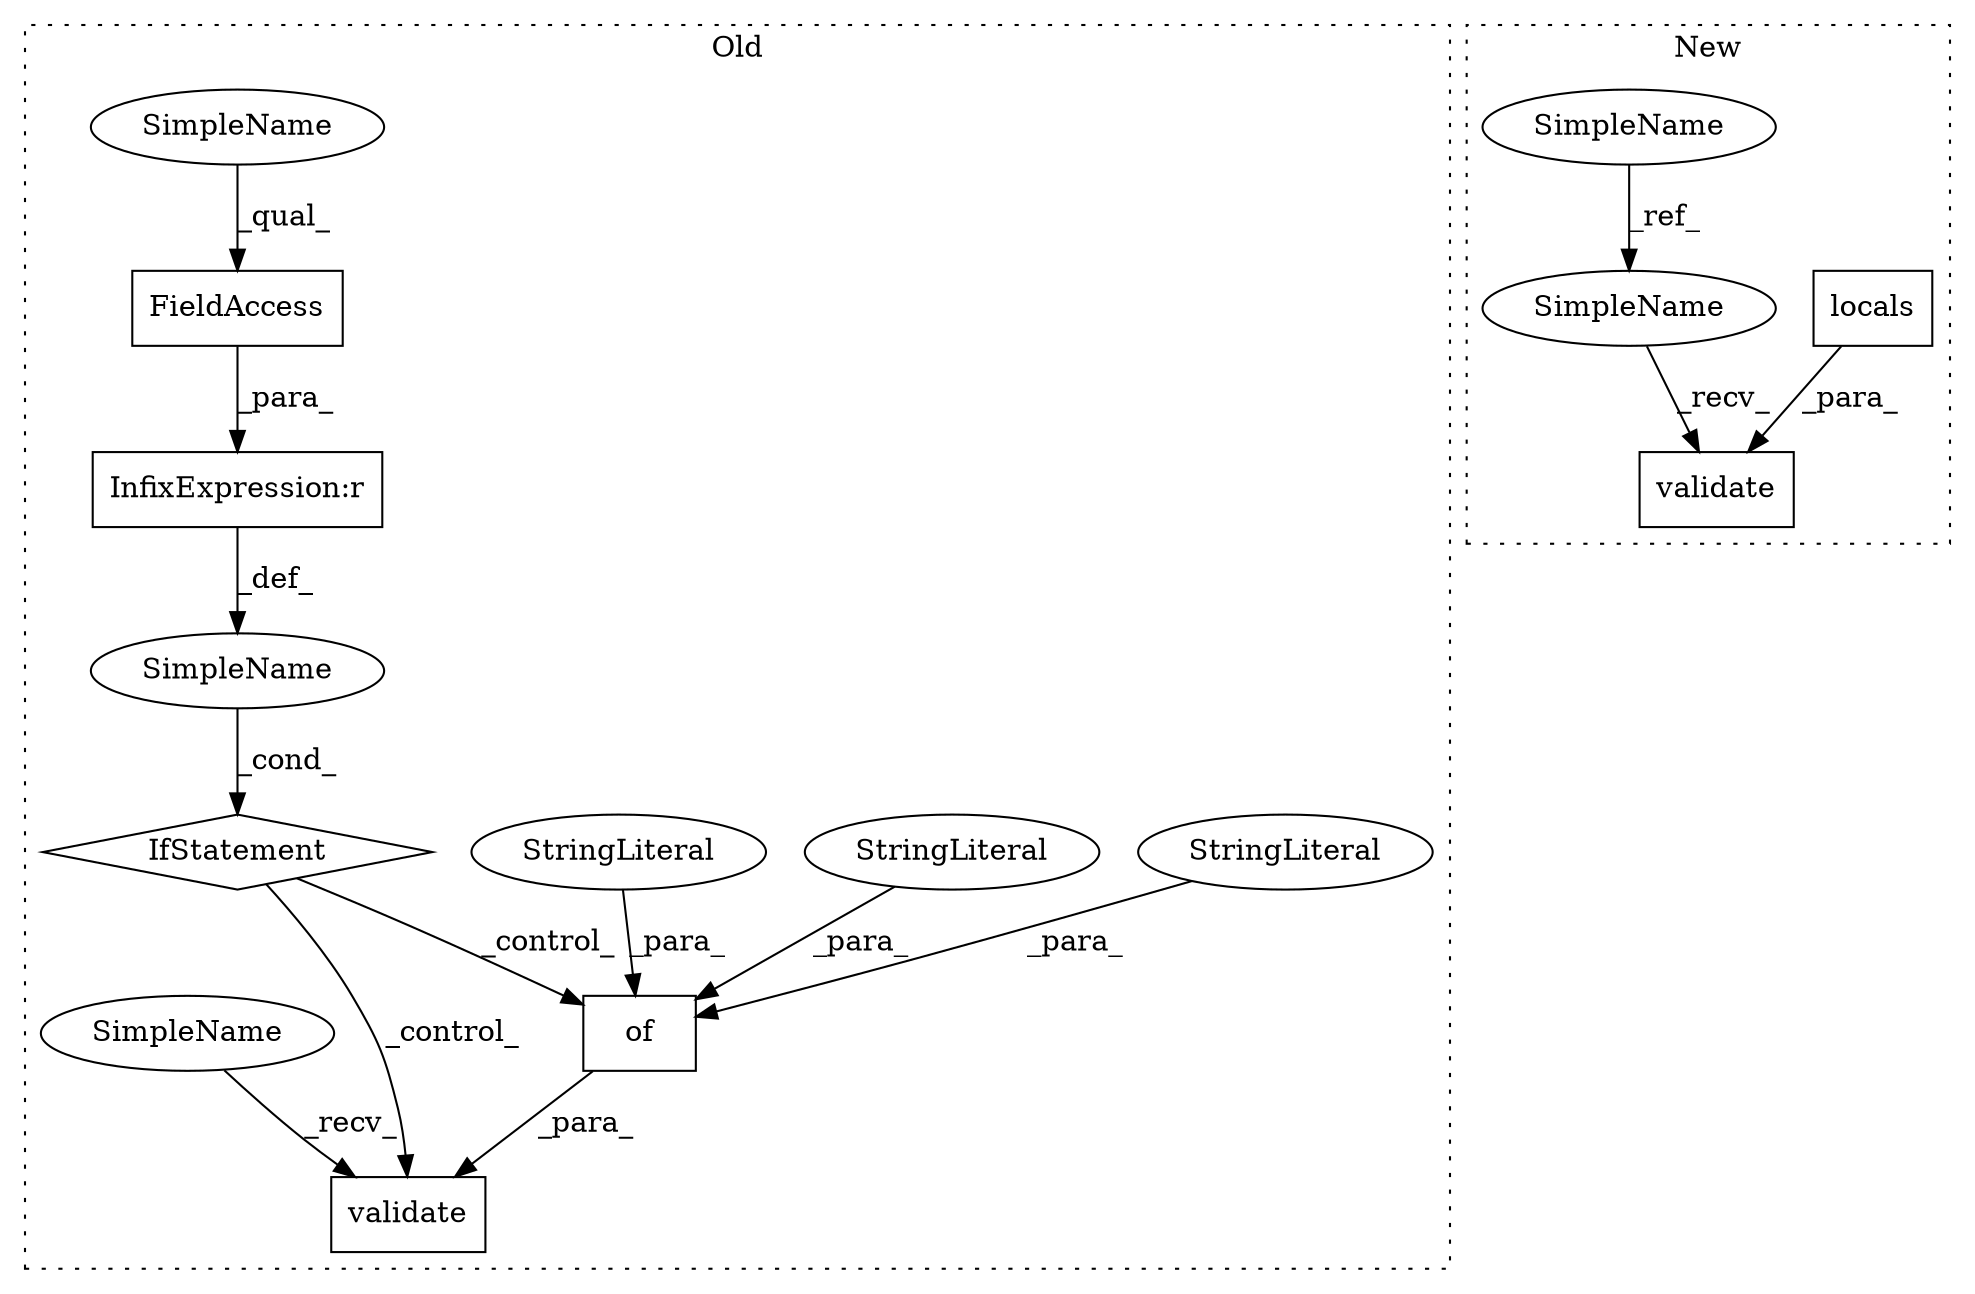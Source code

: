 digraph G {
subgraph cluster0 {
1 [label="IfStatement" a="25" s="1182,1219" l="4,2" shape="diamond"];
3 [label="InfixExpression:r" a="27" s="1200" l="4" shape="box"];
4 [label="SimpleName" a="42" s="" l="" shape="ellipse"];
5 [label="validate" a="32" s="1234,1340" l="9,1" shape="box"];
6 [label="FieldAccess" a="22" s="1186" l="14" shape="box"];
7 [label="of" a="32" s="1247,1339" l="3,1" shape="box"];
8 [label="StringLiteral" a="45" s="1294" l="14" shape="ellipse"];
9 [label="StringLiteral" a="45" s="1322" l="9" shape="ellipse"];
10 [label="StringLiteral" a="45" s="1264" l="15" shape="ellipse"];
14 [label="SimpleName" a="42" s="1186" l="4" shape="ellipse"];
15 [label="SimpleName" a="42" s="1229" l="4" shape="ellipse"];
label = "Old";
style="dotted";
}
subgraph cluster1 {
2 [label="locals" a="32" s="1196" l="8" shape="box"];
11 [label="validate" a="32" s="1187,1204" l="9,1" shape="box"];
12 [label="SimpleName" a="42" s="865" l="4" shape="ellipse"];
13 [label="SimpleName" a="42" s="1182" l="4" shape="ellipse"];
label = "New";
style="dotted";
}
1 -> 5 [label="_control_"];
1 -> 7 [label="_control_"];
2 -> 11 [label="_para_"];
3 -> 4 [label="_def_"];
4 -> 1 [label="_cond_"];
6 -> 3 [label="_para_"];
7 -> 5 [label="_para_"];
8 -> 7 [label="_para_"];
9 -> 7 [label="_para_"];
10 -> 7 [label="_para_"];
12 -> 13 [label="_ref_"];
13 -> 11 [label="_recv_"];
14 -> 6 [label="_qual_"];
15 -> 5 [label="_recv_"];
}